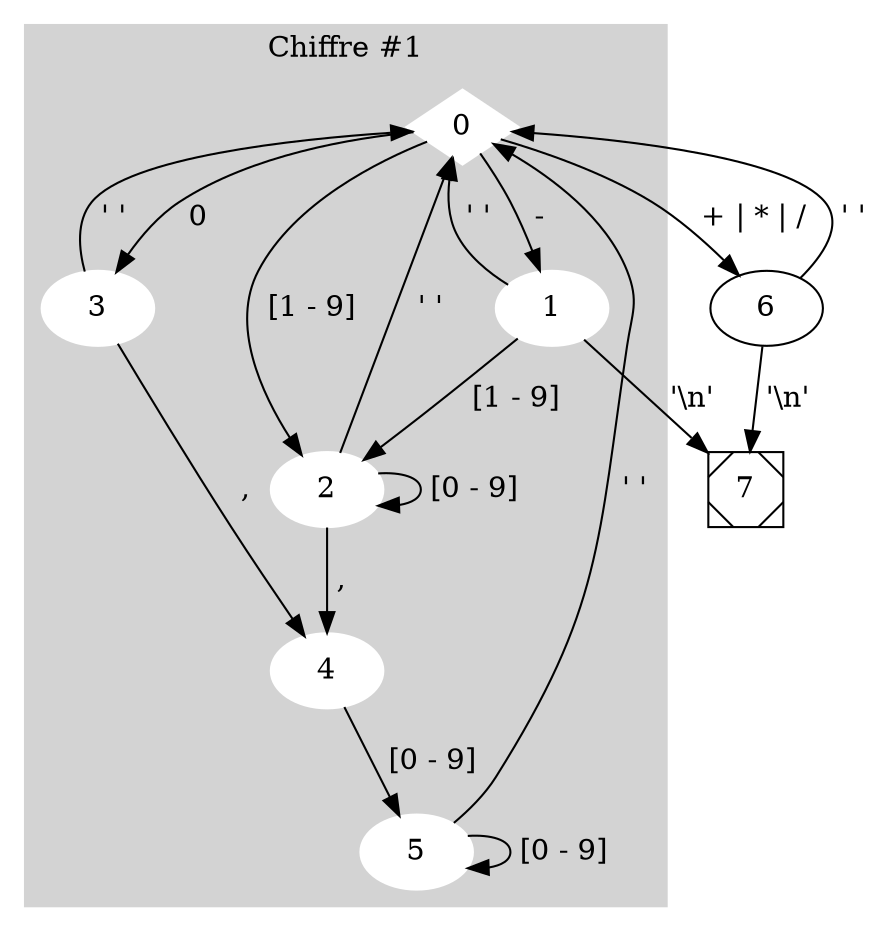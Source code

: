 digraph {
    //A-B
    subgraph cluster_0 {
		label = "Chiffre #1";
		style=filled;
		color=lightgrey;
		node [style=filled,color=white];
        0 -> 1 [label=" - "];
        1 -> 2 [label=" [1 - 9] "];
        2 -> 2 [label=" [0 - 9] "];
        0 -> 2 [label=" [1 - 9] "];
        0 -> 3 [label=" 0 "];
        2 -> 4 [label=" ,"];
        3 -> 4 [label=" ,"];
        4 -> 5 [label=" [0 - 9] "];
        5 -> 5 [label=" [0 - 9] "];
    }

    1 -> 0 [label=" ' ' "];
    2 -> 0 [label=" ' ' "];
    3 -> 0 [label=" ' ' "];
    5 -> 0 [label=" ' ' "];
    0 -> 6 [label=" + | * | / "];
    6 -> 0 [label=" ' ' "];
    1 -> 7 [label=" '\\n' "];
    6 -> 7 [label=" '\\n' "];

    0 [shape=Mdiamond];
	7 [shape=Msquare];
}